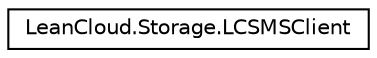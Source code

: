 digraph "Graphical Class Hierarchy"
{
  edge [fontname="Helvetica",fontsize="10",labelfontname="Helvetica",labelfontsize="10"];
  node [fontname="Helvetica",fontsize="10",shape=record];
  rankdir="LR";
  Node1 [label="LeanCloud.Storage.LCSMSClient",height=0.2,width=0.4,color="black", fillcolor="white", style="filled",URL="$classLeanCloud_1_1Storage_1_1LCSMSClient.html",tooltip="短信工具类 "];
}
